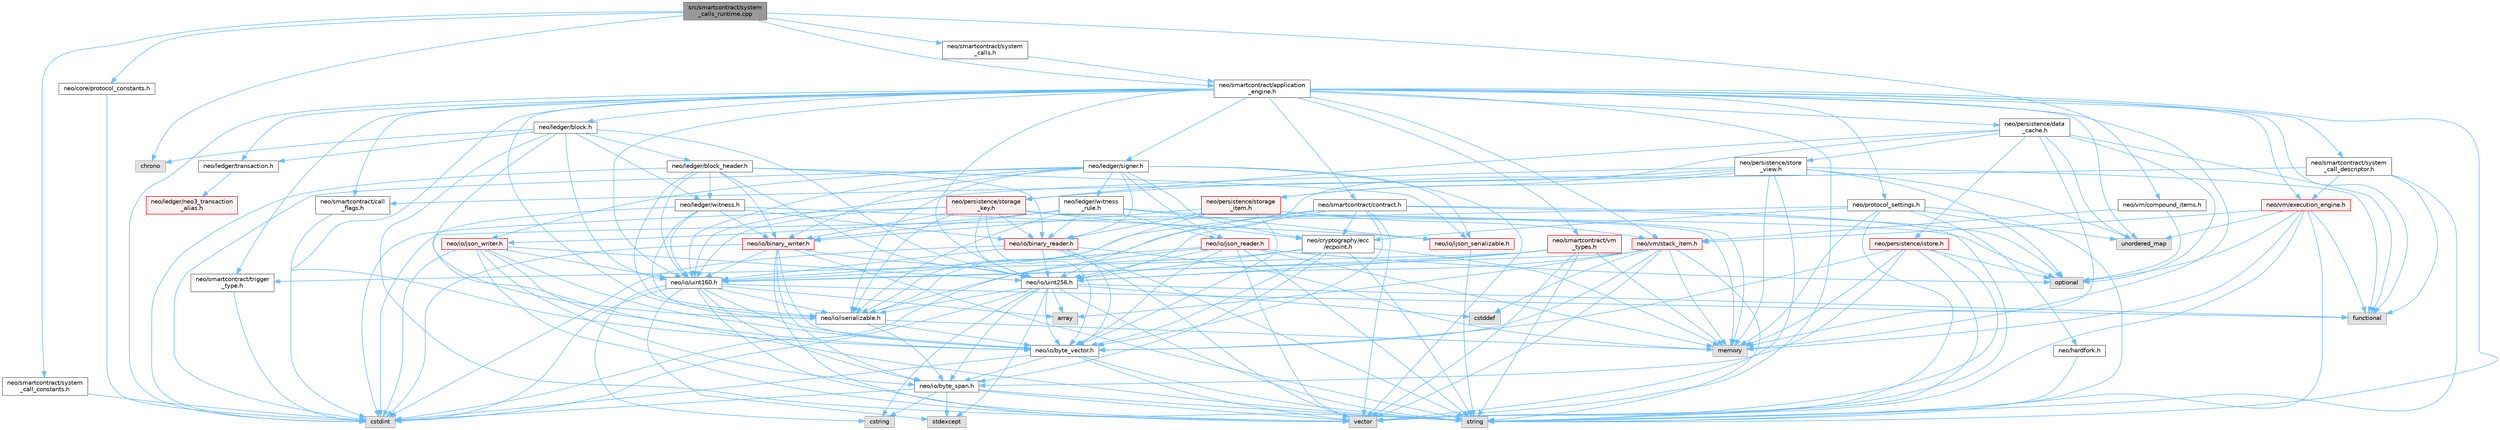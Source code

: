 digraph "src/smartcontract/system_calls_runtime.cpp"
{
 // LATEX_PDF_SIZE
  bgcolor="transparent";
  edge [fontname=Helvetica,fontsize=10,labelfontname=Helvetica,labelfontsize=10];
  node [fontname=Helvetica,fontsize=10,shape=box,height=0.2,width=0.4];
  Node1 [id="Node000001",label="src/smartcontract/system\l_calls_runtime.cpp",height=0.2,width=0.4,color="gray40", fillcolor="grey60", style="filled", fontcolor="black",tooltip=" "];
  Node1 -> Node2 [id="edge1_Node000001_Node000002",color="steelblue1",style="solid",tooltip=" "];
  Node2 [id="Node000002",label="neo/core/protocol_constants.h",height=0.2,width=0.4,color="grey40", fillcolor="white", style="filled",URL="$protocol__constants_8h.html",tooltip=" "];
  Node2 -> Node3 [id="edge2_Node000002_Node000003",color="steelblue1",style="solid",tooltip=" "];
  Node3 [id="Node000003",label="cstdint",height=0.2,width=0.4,color="grey60", fillcolor="#E0E0E0", style="filled",tooltip=" "];
  Node1 -> Node4 [id="edge3_Node000001_Node000004",color="steelblue1",style="solid",tooltip=" "];
  Node4 [id="Node000004",label="neo/smartcontract/application\l_engine.h",height=0.2,width=0.4,color="grey40", fillcolor="white", style="filled",URL="$application__engine_8h.html",tooltip=" "];
  Node4 -> Node5 [id="edge4_Node000004_Node000005",color="steelblue1",style="solid",tooltip=" "];
  Node5 [id="Node000005",label="neo/io/byte_vector.h",height=0.2,width=0.4,color="grey40", fillcolor="white", style="filled",URL="$io_2byte__vector_8h.html",tooltip=" "];
  Node5 -> Node6 [id="edge5_Node000005_Node000006",color="steelblue1",style="solid",tooltip=" "];
  Node6 [id="Node000006",label="neo/io/byte_span.h",height=0.2,width=0.4,color="grey40", fillcolor="white", style="filled",URL="$io_2byte__span_8h.html",tooltip=" "];
  Node6 -> Node3 [id="edge6_Node000006_Node000003",color="steelblue1",style="solid",tooltip=" "];
  Node6 -> Node7 [id="edge7_Node000006_Node000007",color="steelblue1",style="solid",tooltip=" "];
  Node7 [id="Node000007",label="cstring",height=0.2,width=0.4,color="grey60", fillcolor="#E0E0E0", style="filled",tooltip=" "];
  Node6 -> Node8 [id="edge8_Node000006_Node000008",color="steelblue1",style="solid",tooltip=" "];
  Node8 [id="Node000008",label="stdexcept",height=0.2,width=0.4,color="grey60", fillcolor="#E0E0E0", style="filled",tooltip=" "];
  Node6 -> Node9 [id="edge9_Node000006_Node000009",color="steelblue1",style="solid",tooltip=" "];
  Node9 [id="Node000009",label="string",height=0.2,width=0.4,color="grey60", fillcolor="#E0E0E0", style="filled",tooltip=" "];
  Node6 -> Node10 [id="edge10_Node000006_Node000010",color="steelblue1",style="solid",tooltip=" "];
  Node10 [id="Node000010",label="vector",height=0.2,width=0.4,color="grey60", fillcolor="#E0E0E0", style="filled",tooltip=" "];
  Node5 -> Node3 [id="edge11_Node000005_Node000003",color="steelblue1",style="solid",tooltip=" "];
  Node5 -> Node9 [id="edge12_Node000005_Node000009",color="steelblue1",style="solid",tooltip=" "];
  Node5 -> Node10 [id="edge13_Node000005_Node000010",color="steelblue1",style="solid",tooltip=" "];
  Node4 -> Node11 [id="edge14_Node000004_Node000011",color="steelblue1",style="solid",tooltip=" "];
  Node11 [id="Node000011",label="neo/io/iserializable.h",height=0.2,width=0.4,color="grey40", fillcolor="white", style="filled",URL="$iserializable_8h.html",tooltip=" "];
  Node11 -> Node6 [id="edge15_Node000011_Node000006",color="steelblue1",style="solid",tooltip=" "];
  Node11 -> Node5 [id="edge16_Node000011_Node000005",color="steelblue1",style="solid",tooltip=" "];
  Node11 -> Node12 [id="edge17_Node000011_Node000012",color="steelblue1",style="solid",tooltip=" "];
  Node12 [id="Node000012",label="memory",height=0.2,width=0.4,color="grey60", fillcolor="#E0E0E0", style="filled",tooltip=" "];
  Node4 -> Node13 [id="edge18_Node000004_Node000013",color="steelblue1",style="solid",tooltip=" "];
  Node13 [id="Node000013",label="neo/io/uint160.h",height=0.2,width=0.4,color="grey40", fillcolor="white", style="filled",URL="$uint160_8h.html",tooltip=" "];
  Node13 -> Node6 [id="edge19_Node000013_Node000006",color="steelblue1",style="solid",tooltip=" "];
  Node13 -> Node5 [id="edge20_Node000013_Node000005",color="steelblue1",style="solid",tooltip=" "];
  Node13 -> Node11 [id="edge21_Node000013_Node000011",color="steelblue1",style="solid",tooltip=" "];
  Node13 -> Node14 [id="edge22_Node000013_Node000014",color="steelblue1",style="solid",tooltip=" "];
  Node14 [id="Node000014",label="array",height=0.2,width=0.4,color="grey60", fillcolor="#E0E0E0", style="filled",tooltip=" "];
  Node13 -> Node3 [id="edge23_Node000013_Node000003",color="steelblue1",style="solid",tooltip=" "];
  Node13 -> Node7 [id="edge24_Node000013_Node000007",color="steelblue1",style="solid",tooltip=" "];
  Node13 -> Node15 [id="edge25_Node000013_Node000015",color="steelblue1",style="solid",tooltip=" "];
  Node15 [id="Node000015",label="functional",height=0.2,width=0.4,color="grey60", fillcolor="#E0E0E0", style="filled",tooltip=" "];
  Node13 -> Node8 [id="edge26_Node000013_Node000008",color="steelblue1",style="solid",tooltip=" "];
  Node13 -> Node9 [id="edge27_Node000013_Node000009",color="steelblue1",style="solid",tooltip=" "];
  Node4 -> Node16 [id="edge28_Node000004_Node000016",color="steelblue1",style="solid",tooltip=" "];
  Node16 [id="Node000016",label="neo/io/uint256.h",height=0.2,width=0.4,color="grey40", fillcolor="white", style="filled",URL="$uint256_8h.html",tooltip=" "];
  Node16 -> Node6 [id="edge29_Node000016_Node000006",color="steelblue1",style="solid",tooltip=" "];
  Node16 -> Node5 [id="edge30_Node000016_Node000005",color="steelblue1",style="solid",tooltip=" "];
  Node16 -> Node11 [id="edge31_Node000016_Node000011",color="steelblue1",style="solid",tooltip=" "];
  Node16 -> Node14 [id="edge32_Node000016_Node000014",color="steelblue1",style="solid",tooltip=" "];
  Node16 -> Node17 [id="edge33_Node000016_Node000017",color="steelblue1",style="solid",tooltip=" "];
  Node17 [id="Node000017",label="cstddef",height=0.2,width=0.4,color="grey60", fillcolor="#E0E0E0", style="filled",tooltip=" "];
  Node16 -> Node3 [id="edge34_Node000016_Node000003",color="steelblue1",style="solid",tooltip=" "];
  Node16 -> Node7 [id="edge35_Node000016_Node000007",color="steelblue1",style="solid",tooltip=" "];
  Node16 -> Node15 [id="edge36_Node000016_Node000015",color="steelblue1",style="solid",tooltip=" "];
  Node16 -> Node8 [id="edge37_Node000016_Node000008",color="steelblue1",style="solid",tooltip=" "];
  Node16 -> Node9 [id="edge38_Node000016_Node000009",color="steelblue1",style="solid",tooltip=" "];
  Node4 -> Node18 [id="edge39_Node000004_Node000018",color="steelblue1",style="solid",tooltip=" "];
  Node18 [id="Node000018",label="neo/ledger/block.h",height=0.2,width=0.4,color="grey40", fillcolor="white", style="filled",URL="$ledger_2block_8h.html",tooltip=" "];
  Node18 -> Node11 [id="edge40_Node000018_Node000011",color="steelblue1",style="solid",tooltip=" "];
  Node18 -> Node13 [id="edge41_Node000018_Node000013",color="steelblue1",style="solid",tooltip=" "];
  Node18 -> Node16 [id="edge42_Node000018_Node000016",color="steelblue1",style="solid",tooltip=" "];
  Node18 -> Node19 [id="edge43_Node000018_Node000019",color="steelblue1",style="solid",tooltip=" "];
  Node19 [id="Node000019",label="neo/ledger/block_header.h",height=0.2,width=0.4,color="grey40", fillcolor="white", style="filled",URL="$block__header_8h.html",tooltip=" "];
  Node19 -> Node20 [id="edge44_Node000019_Node000020",color="steelblue1",style="solid",tooltip=" "];
  Node20 [id="Node000020",label="neo/io/binary_reader.h",height=0.2,width=0.4,color="red", fillcolor="#FFF0F0", style="filled",URL="$binary__reader_8h.html",tooltip=" "];
  Node20 -> Node5 [id="edge45_Node000020_Node000005",color="steelblue1",style="solid",tooltip=" "];
  Node20 -> Node13 [id="edge46_Node000020_Node000013",color="steelblue1",style="solid",tooltip=" "];
  Node20 -> Node16 [id="edge47_Node000020_Node000016",color="steelblue1",style="solid",tooltip=" "];
  Node20 -> Node3 [id="edge48_Node000020_Node000003",color="steelblue1",style="solid",tooltip=" "];
  Node20 -> Node12 [id="edge49_Node000020_Node000012",color="steelblue1",style="solid",tooltip=" "];
  Node20 -> Node9 [id="edge50_Node000020_Node000009",color="steelblue1",style="solid",tooltip=" "];
  Node20 -> Node10 [id="edge51_Node000020_Node000010",color="steelblue1",style="solid",tooltip=" "];
  Node19 -> Node25 [id="edge52_Node000019_Node000025",color="steelblue1",style="solid",tooltip=" "];
  Node25 [id="Node000025",label="neo/io/binary_writer.h",height=0.2,width=0.4,color="red", fillcolor="#FFF0F0", style="filled",URL="$binary__writer_8h.html",tooltip=" "];
  Node25 -> Node6 [id="edge53_Node000025_Node000006",color="steelblue1",style="solid",tooltip=" "];
  Node25 -> Node5 [id="edge54_Node000025_Node000005",color="steelblue1",style="solid",tooltip=" "];
  Node25 -> Node13 [id="edge55_Node000025_Node000013",color="steelblue1",style="solid",tooltip=" "];
  Node25 -> Node16 [id="edge56_Node000025_Node000016",color="steelblue1",style="solid",tooltip=" "];
  Node25 -> Node3 [id="edge57_Node000025_Node000003",color="steelblue1",style="solid",tooltip=" "];
  Node25 -> Node9 [id="edge58_Node000025_Node000009",color="steelblue1",style="solid",tooltip=" "];
  Node25 -> Node10 [id="edge59_Node000025_Node000010",color="steelblue1",style="solid",tooltip=" "];
  Node19 -> Node27 [id="edge60_Node000019_Node000027",color="steelblue1",style="solid",tooltip=" "];
  Node27 [id="Node000027",label="neo/io/ijson_serializable.h",height=0.2,width=0.4,color="red", fillcolor="#FFF0F0", style="filled",URL="$ijson__serializable_8h.html",tooltip=" "];
  Node27 -> Node9 [id="edge61_Node000027_Node000009",color="steelblue1",style="solid",tooltip=" "];
  Node19 -> Node11 [id="edge62_Node000019_Node000011",color="steelblue1",style="solid",tooltip=" "];
  Node19 -> Node13 [id="edge63_Node000019_Node000013",color="steelblue1",style="solid",tooltip=" "];
  Node19 -> Node16 [id="edge64_Node000019_Node000016",color="steelblue1",style="solid",tooltip=" "];
  Node19 -> Node51 [id="edge65_Node000019_Node000051",color="steelblue1",style="solid",tooltip=" "];
  Node51 [id="Node000051",label="neo/ledger/witness.h",height=0.2,width=0.4,color="grey40", fillcolor="white", style="filled",URL="$ledger_2witness_8h.html",tooltip=" "];
  Node51 -> Node20 [id="edge66_Node000051_Node000020",color="steelblue1",style="solid",tooltip=" "];
  Node51 -> Node25 [id="edge67_Node000051_Node000025",color="steelblue1",style="solid",tooltip=" "];
  Node51 -> Node5 [id="edge68_Node000051_Node000005",color="steelblue1",style="solid",tooltip=" "];
  Node51 -> Node27 [id="edge69_Node000051_Node000027",color="steelblue1",style="solid",tooltip=" "];
  Node51 -> Node11 [id="edge70_Node000051_Node000011",color="steelblue1",style="solid",tooltip=" "];
  Node51 -> Node13 [id="edge71_Node000051_Node000013",color="steelblue1",style="solid",tooltip=" "];
  Node19 -> Node3 [id="edge72_Node000019_Node000003",color="steelblue1",style="solid",tooltip=" "];
  Node18 -> Node52 [id="edge73_Node000018_Node000052",color="steelblue1",style="solid",tooltip=" "];
  Node52 [id="Node000052",label="neo/ledger/transaction.h",height=0.2,width=0.4,color="grey40", fillcolor="white", style="filled",URL="$ledger_2transaction_8h.html",tooltip=" "];
  Node52 -> Node53 [id="edge74_Node000052_Node000053",color="steelblue1",style="solid",tooltip=" "];
  Node53 [id="Node000053",label="neo/ledger/neo3_transaction\l_alias.h",height=0.2,width=0.4,color="red", fillcolor="#FFF0F0", style="filled",URL="$neo3__transaction__alias_8h.html",tooltip=" "];
  Node18 -> Node51 [id="edge75_Node000018_Node000051",color="steelblue1",style="solid",tooltip=" "];
  Node18 -> Node67 [id="edge76_Node000018_Node000067",color="steelblue1",style="solid",tooltip=" "];
  Node67 [id="Node000067",label="chrono",height=0.2,width=0.4,color="grey60", fillcolor="#E0E0E0", style="filled",tooltip=" "];
  Node18 -> Node10 [id="edge77_Node000018_Node000010",color="steelblue1",style="solid",tooltip=" "];
  Node4 -> Node56 [id="edge78_Node000004_Node000056",color="steelblue1",style="solid",tooltip=" "];
  Node56 [id="Node000056",label="neo/ledger/signer.h",height=0.2,width=0.4,color="grey40", fillcolor="white", style="filled",URL="$signer_8h.html",tooltip=" "];
  Node56 -> Node57 [id="edge79_Node000056_Node000057",color="steelblue1",style="solid",tooltip=" "];
  Node57 [id="Node000057",label="neo/cryptography/ecc\l/ecpoint.h",height=0.2,width=0.4,color="grey40", fillcolor="white", style="filled",URL="$ecpoint_8h.html",tooltip=" "];
  Node57 -> Node6 [id="edge80_Node000057_Node000006",color="steelblue1",style="solid",tooltip=" "];
  Node57 -> Node5 [id="edge81_Node000057_Node000005",color="steelblue1",style="solid",tooltip=" "];
  Node57 -> Node11 [id="edge82_Node000057_Node000011",color="steelblue1",style="solid",tooltip=" "];
  Node57 -> Node16 [id="edge83_Node000057_Node000016",color="steelblue1",style="solid",tooltip=" "];
  Node57 -> Node12 [id="edge84_Node000057_Node000012",color="steelblue1",style="solid",tooltip=" "];
  Node57 -> Node9 [id="edge85_Node000057_Node000009",color="steelblue1",style="solid",tooltip=" "];
  Node56 -> Node20 [id="edge86_Node000056_Node000020",color="steelblue1",style="solid",tooltip=" "];
  Node56 -> Node25 [id="edge87_Node000056_Node000025",color="steelblue1",style="solid",tooltip=" "];
  Node56 -> Node27 [id="edge88_Node000056_Node000027",color="steelblue1",style="solid",tooltip=" "];
  Node56 -> Node11 [id="edge89_Node000056_Node000011",color="steelblue1",style="solid",tooltip=" "];
  Node56 -> Node58 [id="edge90_Node000056_Node000058",color="steelblue1",style="solid",tooltip=" "];
  Node58 [id="Node000058",label="neo/io/json_reader.h",height=0.2,width=0.4,color="red", fillcolor="#FFF0F0", style="filled",URL="$json__reader_8h.html",tooltip=" "];
  Node58 -> Node5 [id="edge91_Node000058_Node000005",color="steelblue1",style="solid",tooltip=" "];
  Node58 -> Node13 [id="edge92_Node000058_Node000013",color="steelblue1",style="solid",tooltip=" "];
  Node58 -> Node16 [id="edge93_Node000058_Node000016",color="steelblue1",style="solid",tooltip=" "];
  Node58 -> Node3 [id="edge94_Node000058_Node000003",color="steelblue1",style="solid",tooltip=" "];
  Node58 -> Node12 [id="edge95_Node000058_Node000012",color="steelblue1",style="solid",tooltip=" "];
  Node58 -> Node59 [id="edge96_Node000058_Node000059",color="steelblue1",style="solid",tooltip=" "];
  Node59 [id="Node000059",label="optional",height=0.2,width=0.4,color="grey60", fillcolor="#E0E0E0", style="filled",tooltip=" "];
  Node58 -> Node9 [id="edge97_Node000058_Node000009",color="steelblue1",style="solid",tooltip=" "];
  Node58 -> Node10 [id="edge98_Node000058_Node000010",color="steelblue1",style="solid",tooltip=" "];
  Node56 -> Node60 [id="edge99_Node000056_Node000060",color="steelblue1",style="solid",tooltip=" "];
  Node60 [id="Node000060",label="neo/io/json_writer.h",height=0.2,width=0.4,color="red", fillcolor="#FFF0F0", style="filled",URL="$json__writer_8h.html",tooltip=" "];
  Node60 -> Node6 [id="edge100_Node000060_Node000006",color="steelblue1",style="solid",tooltip=" "];
  Node60 -> Node5 [id="edge101_Node000060_Node000005",color="steelblue1",style="solid",tooltip=" "];
  Node60 -> Node13 [id="edge102_Node000060_Node000013",color="steelblue1",style="solid",tooltip=" "];
  Node60 -> Node16 [id="edge103_Node000060_Node000016",color="steelblue1",style="solid",tooltip=" "];
  Node60 -> Node3 [id="edge104_Node000060_Node000003",color="steelblue1",style="solid",tooltip=" "];
  Node60 -> Node9 [id="edge105_Node000060_Node000009",color="steelblue1",style="solid",tooltip=" "];
  Node60 -> Node10 [id="edge106_Node000060_Node000010",color="steelblue1",style="solid",tooltip=" "];
  Node56 -> Node13 [id="edge107_Node000056_Node000013",color="steelblue1",style="solid",tooltip=" "];
  Node56 -> Node61 [id="edge108_Node000056_Node000061",color="steelblue1",style="solid",tooltip=" "];
  Node61 [id="Node000061",label="neo/ledger/witness\l_rule.h",height=0.2,width=0.4,color="grey40", fillcolor="white", style="filled",URL="$witness__rule_8h.html",tooltip=" "];
  Node61 -> Node20 [id="edge109_Node000061_Node000020",color="steelblue1",style="solid",tooltip=" "];
  Node61 -> Node25 [id="edge110_Node000061_Node000025",color="steelblue1",style="solid",tooltip=" "];
  Node61 -> Node27 [id="edge111_Node000061_Node000027",color="steelblue1",style="solid",tooltip=" "];
  Node61 -> Node11 [id="edge112_Node000061_Node000011",color="steelblue1",style="solid",tooltip=" "];
  Node61 -> Node58 [id="edge113_Node000061_Node000058",color="steelblue1",style="solid",tooltip=" "];
  Node61 -> Node60 [id="edge114_Node000061_Node000060",color="steelblue1",style="solid",tooltip=" "];
  Node61 -> Node12 [id="edge115_Node000061_Node000012",color="steelblue1",style="solid",tooltip=" "];
  Node56 -> Node3 [id="edge116_Node000056_Node000003",color="steelblue1",style="solid",tooltip=" "];
  Node56 -> Node10 [id="edge117_Node000056_Node000010",color="steelblue1",style="solid",tooltip=" "];
  Node4 -> Node52 [id="edge118_Node000004_Node000052",color="steelblue1",style="solid",tooltip=" "];
  Node4 -> Node68 [id="edge119_Node000004_Node000068",color="steelblue1",style="solid",tooltip=" "];
  Node68 [id="Node000068",label="neo/persistence/data\l_cache.h",height=0.2,width=0.4,color="grey40", fillcolor="white", style="filled",URL="$data__cache_8h.html",tooltip=" "];
  Node68 -> Node69 [id="edge120_Node000068_Node000069",color="steelblue1",style="solid",tooltip=" "];
  Node69 [id="Node000069",label="neo/persistence/istore.h",height=0.2,width=0.4,color="red", fillcolor="#FFF0F0", style="filled",URL="$istore_8h.html",tooltip=" "];
  Node69 -> Node6 [id="edge121_Node000069_Node000006",color="steelblue1",style="solid",tooltip=" "];
  Node69 -> Node5 [id="edge122_Node000069_Node000005",color="steelblue1",style="solid",tooltip=" "];
  Node69 -> Node12 [id="edge123_Node000069_Node000012",color="steelblue1",style="solid",tooltip=" "];
  Node69 -> Node59 [id="edge124_Node000069_Node000059",color="steelblue1",style="solid",tooltip=" "];
  Node69 -> Node9 [id="edge125_Node000069_Node000009",color="steelblue1",style="solid",tooltip=" "];
  Node69 -> Node10 [id="edge126_Node000069_Node000010",color="steelblue1",style="solid",tooltip=" "];
  Node68 -> Node70 [id="edge127_Node000068_Node000070",color="steelblue1",style="solid",tooltip=" "];
  Node70 [id="Node000070",label="neo/persistence/storage\l_item.h",height=0.2,width=0.4,color="red", fillcolor="#FFF0F0", style="filled",URL="$persistence_2storage__item_8h.html",tooltip=" "];
  Node70 -> Node20 [id="edge128_Node000070_Node000020",color="steelblue1",style="solid",tooltip=" "];
  Node70 -> Node25 [id="edge129_Node000070_Node000025",color="steelblue1",style="solid",tooltip=" "];
  Node70 -> Node5 [id="edge130_Node000070_Node000005",color="steelblue1",style="solid",tooltip=" "];
  Node70 -> Node11 [id="edge131_Node000070_Node000011",color="steelblue1",style="solid",tooltip=" "];
  Node70 -> Node71 [id="edge132_Node000070_Node000071",color="steelblue1",style="solid",tooltip=" "];
  Node71 [id="Node000071",label="neo/vm/stack_item.h",height=0.2,width=0.4,color="red", fillcolor="#FFF0F0", style="filled",URL="$stack__item_8h.html",tooltip=" "];
  Node71 -> Node5 [id="edge133_Node000071_Node000005",color="steelblue1",style="solid",tooltip=" "];
  Node71 -> Node13 [id="edge134_Node000071_Node000013",color="steelblue1",style="solid",tooltip=" "];
  Node71 -> Node16 [id="edge135_Node000071_Node000016",color="steelblue1",style="solid",tooltip=" "];
  Node71 -> Node14 [id="edge136_Node000071_Node000014",color="steelblue1",style="solid",tooltip=" "];
  Node71 -> Node17 [id="edge137_Node000071_Node000017",color="steelblue1",style="solid",tooltip=" "];
  Node71 -> Node12 [id="edge138_Node000071_Node000012",color="steelblue1",style="solid",tooltip=" "];
  Node71 -> Node9 [id="edge139_Node000071_Node000009",color="steelblue1",style="solid",tooltip=" "];
  Node71 -> Node10 [id="edge140_Node000071_Node000010",color="steelblue1",style="solid",tooltip=" "];
  Node70 -> Node12 [id="edge141_Node000070_Node000012",color="steelblue1",style="solid",tooltip=" "];
  Node68 -> Node76 [id="edge142_Node000068_Node000076",color="steelblue1",style="solid",tooltip=" "];
  Node76 [id="Node000076",label="neo/persistence/storage\l_key.h",height=0.2,width=0.4,color="red", fillcolor="#FFF0F0", style="filled",URL="$persistence_2storage__key_8h.html",tooltip=" "];
  Node76 -> Node57 [id="edge143_Node000076_Node000057",color="steelblue1",style="solid",tooltip=" "];
  Node76 -> Node20 [id="edge144_Node000076_Node000020",color="steelblue1",style="solid",tooltip=" "];
  Node76 -> Node25 [id="edge145_Node000076_Node000025",color="steelblue1",style="solid",tooltip=" "];
  Node76 -> Node5 [id="edge146_Node000076_Node000005",color="steelblue1",style="solid",tooltip=" "];
  Node76 -> Node11 [id="edge147_Node000076_Node000011",color="steelblue1",style="solid",tooltip=" "];
  Node76 -> Node13 [id="edge148_Node000076_Node000013",color="steelblue1",style="solid",tooltip=" "];
  Node76 -> Node16 [id="edge149_Node000076_Node000016",color="steelblue1",style="solid",tooltip=" "];
  Node76 -> Node3 [id="edge150_Node000076_Node000003",color="steelblue1",style="solid",tooltip=" "];
  Node76 -> Node59 [id="edge151_Node000076_Node000059",color="steelblue1",style="solid",tooltip=" "];
  Node68 -> Node79 [id="edge152_Node000068_Node000079",color="steelblue1",style="solid",tooltip=" "];
  Node79 [id="Node000079",label="neo/persistence/store\l_view.h",height=0.2,width=0.4,color="grey40", fillcolor="white", style="filled",URL="$store__view_8h.html",tooltip=" "];
  Node79 -> Node13 [id="edge153_Node000079_Node000013",color="steelblue1",style="solid",tooltip=" "];
  Node79 -> Node16 [id="edge154_Node000079_Node000016",color="steelblue1",style="solid",tooltip=" "];
  Node79 -> Node70 [id="edge155_Node000079_Node000070",color="steelblue1",style="solid",tooltip=" "];
  Node79 -> Node76 [id="edge156_Node000079_Node000076",color="steelblue1",style="solid",tooltip=" "];
  Node79 -> Node15 [id="edge157_Node000079_Node000015",color="steelblue1",style="solid",tooltip=" "];
  Node79 -> Node12 [id="edge158_Node000079_Node000012",color="steelblue1",style="solid",tooltip=" "];
  Node79 -> Node59 [id="edge159_Node000079_Node000059",color="steelblue1",style="solid",tooltip=" "];
  Node79 -> Node38 [id="edge160_Node000079_Node000038",color="steelblue1",style="solid",tooltip=" "];
  Node38 [id="Node000038",label="unordered_map",height=0.2,width=0.4,color="grey60", fillcolor="#E0E0E0", style="filled",tooltip=" "];
  Node79 -> Node10 [id="edge161_Node000079_Node000010",color="steelblue1",style="solid",tooltip=" "];
  Node68 -> Node15 [id="edge162_Node000068_Node000015",color="steelblue1",style="solid",tooltip=" "];
  Node68 -> Node12 [id="edge163_Node000068_Node000012",color="steelblue1",style="solid",tooltip=" "];
  Node68 -> Node59 [id="edge164_Node000068_Node000059",color="steelblue1",style="solid",tooltip=" "];
  Node68 -> Node38 [id="edge165_Node000068_Node000038",color="steelblue1",style="solid",tooltip=" "];
  Node4 -> Node80 [id="edge166_Node000004_Node000080",color="steelblue1",style="solid",tooltip=" "];
  Node80 [id="Node000080",label="neo/protocol_settings.h",height=0.2,width=0.4,color="grey40", fillcolor="white", style="filled",URL="$protocol__settings_8h.html",tooltip=" "];
  Node80 -> Node57 [id="edge167_Node000080_Node000057",color="steelblue1",style="solid",tooltip=" "];
  Node80 -> Node81 [id="edge168_Node000080_Node000081",color="steelblue1",style="solid",tooltip=" "];
  Node81 [id="Node000081",label="neo/hardfork.h",height=0.2,width=0.4,color="grey40", fillcolor="white", style="filled",URL="$hardfork_8h.html",tooltip="Hardfork enumeration for Neo protocol upgrades."];
  Node81 -> Node9 [id="edge169_Node000081_Node000009",color="steelblue1",style="solid",tooltip=" "];
  Node80 -> Node3 [id="edge170_Node000080_Node000003",color="steelblue1",style="solid",tooltip=" "];
  Node80 -> Node12 [id="edge171_Node000080_Node000012",color="steelblue1",style="solid",tooltip=" "];
  Node80 -> Node9 [id="edge172_Node000080_Node000009",color="steelblue1",style="solid",tooltip=" "];
  Node80 -> Node38 [id="edge173_Node000080_Node000038",color="steelblue1",style="solid",tooltip=" "];
  Node80 -> Node10 [id="edge174_Node000080_Node000010",color="steelblue1",style="solid",tooltip=" "];
  Node4 -> Node82 [id="edge175_Node000004_Node000082",color="steelblue1",style="solid",tooltip=" "];
  Node82 [id="Node000082",label="neo/smartcontract/call\l_flags.h",height=0.2,width=0.4,color="grey40", fillcolor="white", style="filled",URL="$call__flags_8h.html",tooltip=" "];
  Node82 -> Node3 [id="edge176_Node000082_Node000003",color="steelblue1",style="solid",tooltip=" "];
  Node4 -> Node83 [id="edge177_Node000004_Node000083",color="steelblue1",style="solid",tooltip=" "];
  Node83 [id="Node000083",label="neo/smartcontract/contract.h",height=0.2,width=0.4,color="grey40", fillcolor="white", style="filled",URL="$contract_8h.html",tooltip=" "];
  Node83 -> Node57 [id="edge178_Node000083_Node000057",color="steelblue1",style="solid",tooltip=" "];
  Node83 -> Node5 [id="edge179_Node000083_Node000005",color="steelblue1",style="solid",tooltip=" "];
  Node83 -> Node11 [id="edge180_Node000083_Node000011",color="steelblue1",style="solid",tooltip=" "];
  Node83 -> Node13 [id="edge181_Node000083_Node000013",color="steelblue1",style="solid",tooltip=" "];
  Node83 -> Node16 [id="edge182_Node000083_Node000016",color="steelblue1",style="solid",tooltip=" "];
  Node83 -> Node59 [id="edge183_Node000083_Node000059",color="steelblue1",style="solid",tooltip=" "];
  Node83 -> Node9 [id="edge184_Node000083_Node000009",color="steelblue1",style="solid",tooltip=" "];
  Node83 -> Node10 [id="edge185_Node000083_Node000010",color="steelblue1",style="solid",tooltip=" "];
  Node4 -> Node84 [id="edge186_Node000004_Node000084",color="steelblue1",style="solid",tooltip=" "];
  Node84 [id="Node000084",label="neo/smartcontract/system\l_call_descriptor.h",height=0.2,width=0.4,color="grey40", fillcolor="white", style="filled",URL="$system__call__descriptor_8h.html",tooltip=" "];
  Node84 -> Node82 [id="edge187_Node000084_Node000082",color="steelblue1",style="solid",tooltip=" "];
  Node84 -> Node85 [id="edge188_Node000084_Node000085",color="steelblue1",style="solid",tooltip=" "];
  Node85 [id="Node000085",label="neo/vm/execution_engine.h",height=0.2,width=0.4,color="red", fillcolor="#FFF0F0", style="filled",URL="$execution__engine_8h.html",tooltip=" "];
  Node85 -> Node71 [id="edge189_Node000085_Node000071",color="steelblue1",style="solid",tooltip=" "];
  Node85 -> Node15 [id="edge190_Node000085_Node000015",color="steelblue1",style="solid",tooltip=" "];
  Node85 -> Node12 [id="edge191_Node000085_Node000012",color="steelblue1",style="solid",tooltip=" "];
  Node85 -> Node59 [id="edge192_Node000085_Node000059",color="steelblue1",style="solid",tooltip=" "];
  Node85 -> Node9 [id="edge193_Node000085_Node000009",color="steelblue1",style="solid",tooltip=" "];
  Node85 -> Node38 [id="edge194_Node000085_Node000038",color="steelblue1",style="solid",tooltip=" "];
  Node85 -> Node10 [id="edge195_Node000085_Node000010",color="steelblue1",style="solid",tooltip=" "];
  Node84 -> Node15 [id="edge196_Node000084_Node000015",color="steelblue1",style="solid",tooltip=" "];
  Node84 -> Node9 [id="edge197_Node000084_Node000009",color="steelblue1",style="solid",tooltip=" "];
  Node4 -> Node99 [id="edge198_Node000004_Node000099",color="steelblue1",style="solid",tooltip=" "];
  Node99 [id="Node000099",label="neo/smartcontract/trigger\l_type.h",height=0.2,width=0.4,color="grey40", fillcolor="white", style="filled",URL="$trigger__type_8h.html",tooltip=" "];
  Node99 -> Node3 [id="edge199_Node000099_Node000003",color="steelblue1",style="solid",tooltip=" "];
  Node4 -> Node100 [id="edge200_Node000004_Node000100",color="steelblue1",style="solid",tooltip=" "];
  Node100 [id="Node000100",label="neo/smartcontract/vm\l_types.h",height=0.2,width=0.4,color="red", fillcolor="#FFF0F0", style="filled",URL="$vm__types_8h.html",tooltip=" "];
  Node100 -> Node13 [id="edge201_Node000100_Node000013",color="steelblue1",style="solid",tooltip=" "];
  Node100 -> Node16 [id="edge202_Node000100_Node000016",color="steelblue1",style="solid",tooltip=" "];
  Node100 -> Node99 [id="edge203_Node000100_Node000099",color="steelblue1",style="solid",tooltip=" "];
  Node100 -> Node12 [id="edge204_Node000100_Node000012",color="steelblue1",style="solid",tooltip=" "];
  Node100 -> Node9 [id="edge205_Node000100_Node000009",color="steelblue1",style="solid",tooltip=" "];
  Node100 -> Node10 [id="edge206_Node000100_Node000010",color="steelblue1",style="solid",tooltip=" "];
  Node4 -> Node85 [id="edge207_Node000004_Node000085",color="steelblue1",style="solid",tooltip=" "];
  Node4 -> Node71 [id="edge208_Node000004_Node000071",color="steelblue1",style="solid",tooltip=" "];
  Node4 -> Node3 [id="edge209_Node000004_Node000003",color="steelblue1",style="solid",tooltip=" "];
  Node4 -> Node15 [id="edge210_Node000004_Node000015",color="steelblue1",style="solid",tooltip=" "];
  Node4 -> Node12 [id="edge211_Node000004_Node000012",color="steelblue1",style="solid",tooltip=" "];
  Node4 -> Node9 [id="edge212_Node000004_Node000009",color="steelblue1",style="solid",tooltip=" "];
  Node4 -> Node38 [id="edge213_Node000004_Node000038",color="steelblue1",style="solid",tooltip=" "];
  Node4 -> Node10 [id="edge214_Node000004_Node000010",color="steelblue1",style="solid",tooltip=" "];
  Node1 -> Node101 [id="edge215_Node000001_Node000101",color="steelblue1",style="solid",tooltip=" "];
  Node101 [id="Node000101",label="neo/smartcontract/system\l_call_constants.h",height=0.2,width=0.4,color="grey40", fillcolor="white", style="filled",URL="$system__call__constants_8h.html",tooltip=" "];
  Node101 -> Node3 [id="edge216_Node000101_Node000003",color="steelblue1",style="solid",tooltip=" "];
  Node1 -> Node102 [id="edge217_Node000001_Node000102",color="steelblue1",style="solid",tooltip=" "];
  Node102 [id="Node000102",label="neo/smartcontract/system\l_calls.h",height=0.2,width=0.4,color="grey40", fillcolor="white", style="filled",URL="$system__calls_8h.html",tooltip=" "];
  Node102 -> Node4 [id="edge218_Node000102_Node000004",color="steelblue1",style="solid",tooltip=" "];
  Node1 -> Node103 [id="edge219_Node000001_Node000103",color="steelblue1",style="solid",tooltip=" "];
  Node103 [id="Node000103",label="neo/vm/compound_items.h",height=0.2,width=0.4,color="grey40", fillcolor="white", style="filled",URL="$compound__items_8h.html",tooltip=" "];
  Node103 -> Node71 [id="edge220_Node000103_Node000071",color="steelblue1",style="solid",tooltip=" "];
  Node103 -> Node59 [id="edge221_Node000103_Node000059",color="steelblue1",style="solid",tooltip=" "];
  Node1 -> Node67 [id="edge222_Node000001_Node000067",color="steelblue1",style="solid",tooltip=" "];
}
